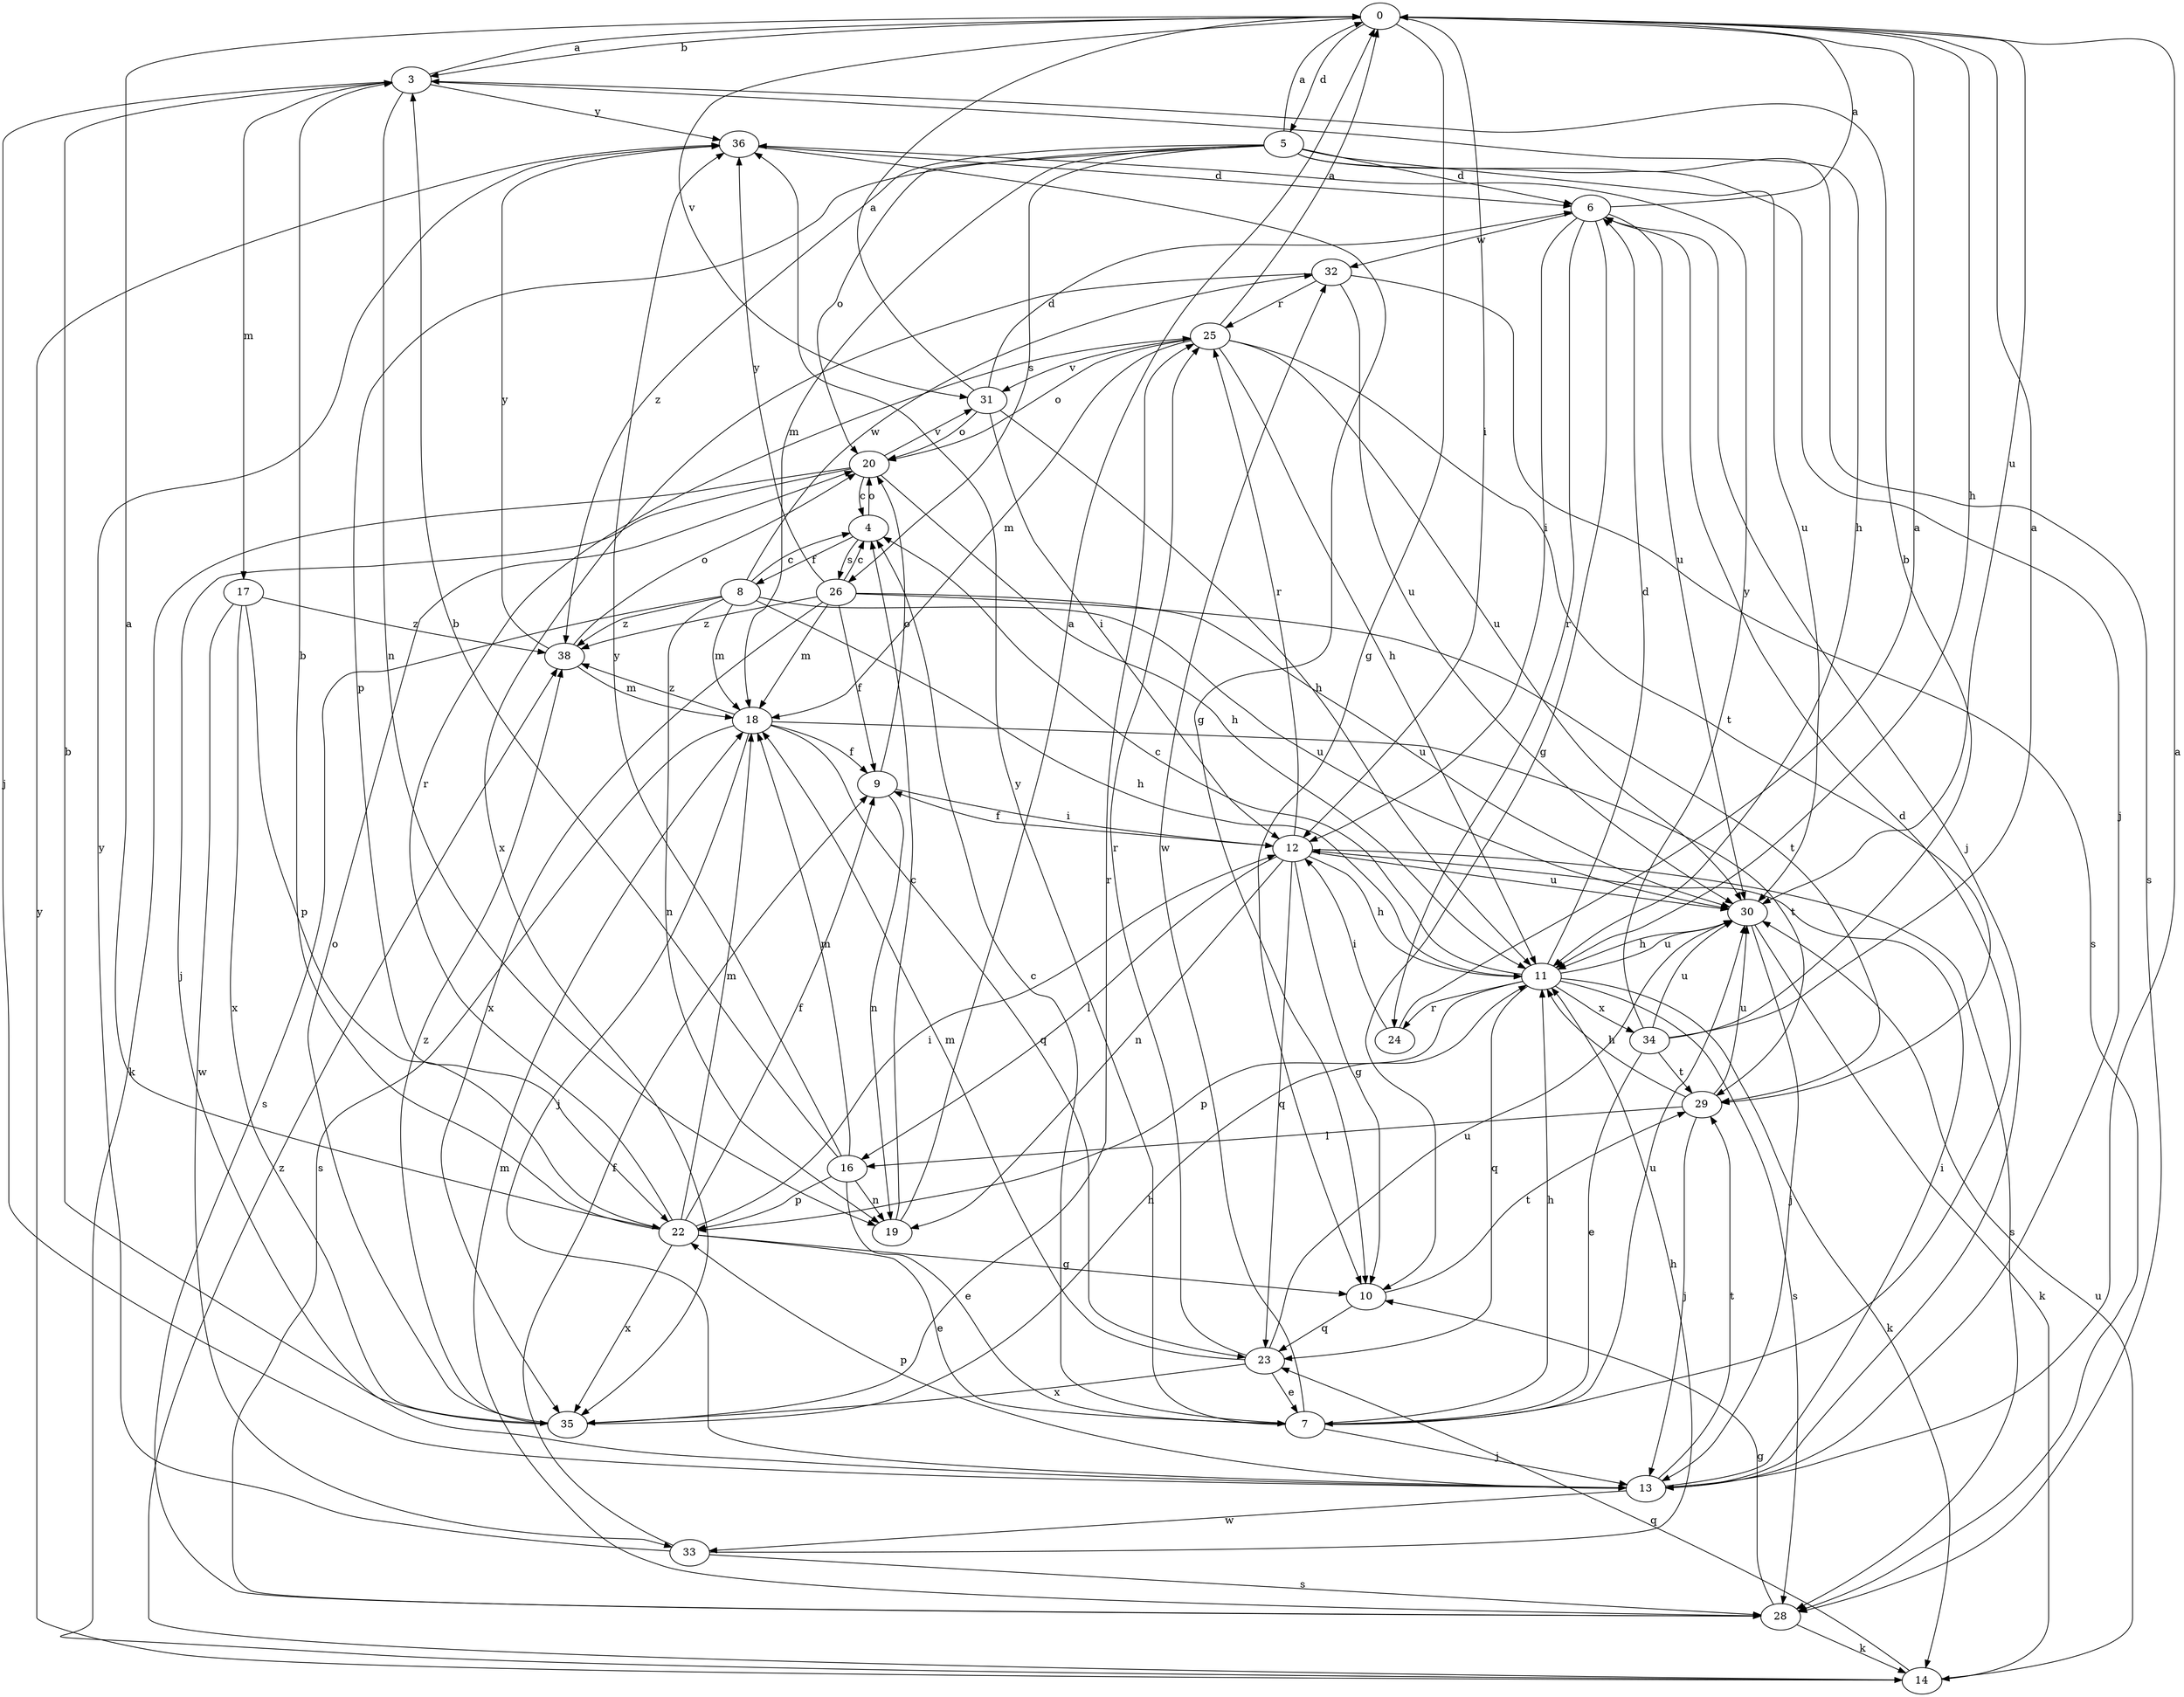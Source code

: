 strict digraph  {
0;
3;
4;
5;
6;
7;
8;
9;
10;
11;
12;
13;
14;
16;
17;
18;
19;
20;
22;
23;
24;
25;
26;
28;
29;
30;
31;
32;
33;
34;
35;
36;
38;
0 -> 3  [label=b];
0 -> 5  [label=d];
0 -> 10  [label=g];
0 -> 11  [label=h];
0 -> 12  [label=i];
0 -> 30  [label=u];
0 -> 31  [label=v];
3 -> 0  [label=a];
3 -> 11  [label=h];
3 -> 13  [label=j];
3 -> 17  [label=m];
3 -> 19  [label=n];
3 -> 36  [label=y];
4 -> 8  [label=f];
4 -> 20  [label=o];
4 -> 26  [label=s];
5 -> 0  [label=a];
5 -> 6  [label=d];
5 -> 13  [label=j];
5 -> 18  [label=m];
5 -> 20  [label=o];
5 -> 22  [label=p];
5 -> 26  [label=s];
5 -> 28  [label=s];
5 -> 30  [label=u];
5 -> 38  [label=z];
6 -> 0  [label=a];
6 -> 10  [label=g];
6 -> 12  [label=i];
6 -> 13  [label=j];
6 -> 24  [label=r];
6 -> 30  [label=u];
6 -> 32  [label=w];
7 -> 4  [label=c];
7 -> 6  [label=d];
7 -> 11  [label=h];
7 -> 13  [label=j];
7 -> 30  [label=u];
7 -> 32  [label=w];
7 -> 36  [label=y];
8 -> 4  [label=c];
8 -> 11  [label=h];
8 -> 18  [label=m];
8 -> 19  [label=n];
8 -> 28  [label=s];
8 -> 30  [label=u];
8 -> 32  [label=w];
8 -> 38  [label=z];
9 -> 12  [label=i];
9 -> 19  [label=n];
9 -> 20  [label=o];
10 -> 23  [label=q];
10 -> 29  [label=t];
11 -> 4  [label=c];
11 -> 6  [label=d];
11 -> 14  [label=k];
11 -> 22  [label=p];
11 -> 23  [label=q];
11 -> 24  [label=r];
11 -> 28  [label=s];
11 -> 30  [label=u];
11 -> 34  [label=x];
12 -> 9  [label=f];
12 -> 10  [label=g];
12 -> 11  [label=h];
12 -> 16  [label=l];
12 -> 19  [label=n];
12 -> 23  [label=q];
12 -> 25  [label=r];
12 -> 28  [label=s];
12 -> 30  [label=u];
13 -> 0  [label=a];
13 -> 12  [label=i];
13 -> 22  [label=p];
13 -> 29  [label=t];
13 -> 33  [label=w];
14 -> 23  [label=q];
14 -> 30  [label=u];
14 -> 36  [label=y];
14 -> 38  [label=z];
16 -> 3  [label=b];
16 -> 7  [label=e];
16 -> 18  [label=m];
16 -> 19  [label=n];
16 -> 22  [label=p];
16 -> 36  [label=y];
17 -> 22  [label=p];
17 -> 33  [label=w];
17 -> 35  [label=x];
17 -> 38  [label=z];
18 -> 9  [label=f];
18 -> 13  [label=j];
18 -> 23  [label=q];
18 -> 28  [label=s];
18 -> 29  [label=t];
18 -> 38  [label=z];
19 -> 0  [label=a];
19 -> 4  [label=c];
20 -> 4  [label=c];
20 -> 11  [label=h];
20 -> 13  [label=j];
20 -> 14  [label=k];
20 -> 31  [label=v];
22 -> 0  [label=a];
22 -> 3  [label=b];
22 -> 7  [label=e];
22 -> 9  [label=f];
22 -> 10  [label=g];
22 -> 12  [label=i];
22 -> 18  [label=m];
22 -> 25  [label=r];
22 -> 35  [label=x];
23 -> 7  [label=e];
23 -> 18  [label=m];
23 -> 25  [label=r];
23 -> 30  [label=u];
23 -> 35  [label=x];
24 -> 0  [label=a];
24 -> 12  [label=i];
25 -> 0  [label=a];
25 -> 11  [label=h];
25 -> 18  [label=m];
25 -> 20  [label=o];
25 -> 29  [label=t];
25 -> 30  [label=u];
25 -> 31  [label=v];
26 -> 4  [label=c];
26 -> 9  [label=f];
26 -> 18  [label=m];
26 -> 29  [label=t];
26 -> 30  [label=u];
26 -> 35  [label=x];
26 -> 36  [label=y];
26 -> 38  [label=z];
28 -> 10  [label=g];
28 -> 14  [label=k];
28 -> 18  [label=m];
29 -> 11  [label=h];
29 -> 13  [label=j];
29 -> 16  [label=l];
29 -> 30  [label=u];
30 -> 11  [label=h];
30 -> 13  [label=j];
30 -> 14  [label=k];
31 -> 0  [label=a];
31 -> 6  [label=d];
31 -> 11  [label=h];
31 -> 12  [label=i];
31 -> 20  [label=o];
32 -> 25  [label=r];
32 -> 28  [label=s];
32 -> 30  [label=u];
32 -> 35  [label=x];
33 -> 9  [label=f];
33 -> 11  [label=h];
33 -> 28  [label=s];
33 -> 36  [label=y];
34 -> 0  [label=a];
34 -> 3  [label=b];
34 -> 7  [label=e];
34 -> 29  [label=t];
34 -> 30  [label=u];
34 -> 36  [label=y];
35 -> 3  [label=b];
35 -> 11  [label=h];
35 -> 20  [label=o];
35 -> 25  [label=r];
35 -> 38  [label=z];
36 -> 6  [label=d];
36 -> 10  [label=g];
38 -> 18  [label=m];
38 -> 20  [label=o];
38 -> 36  [label=y];
}
